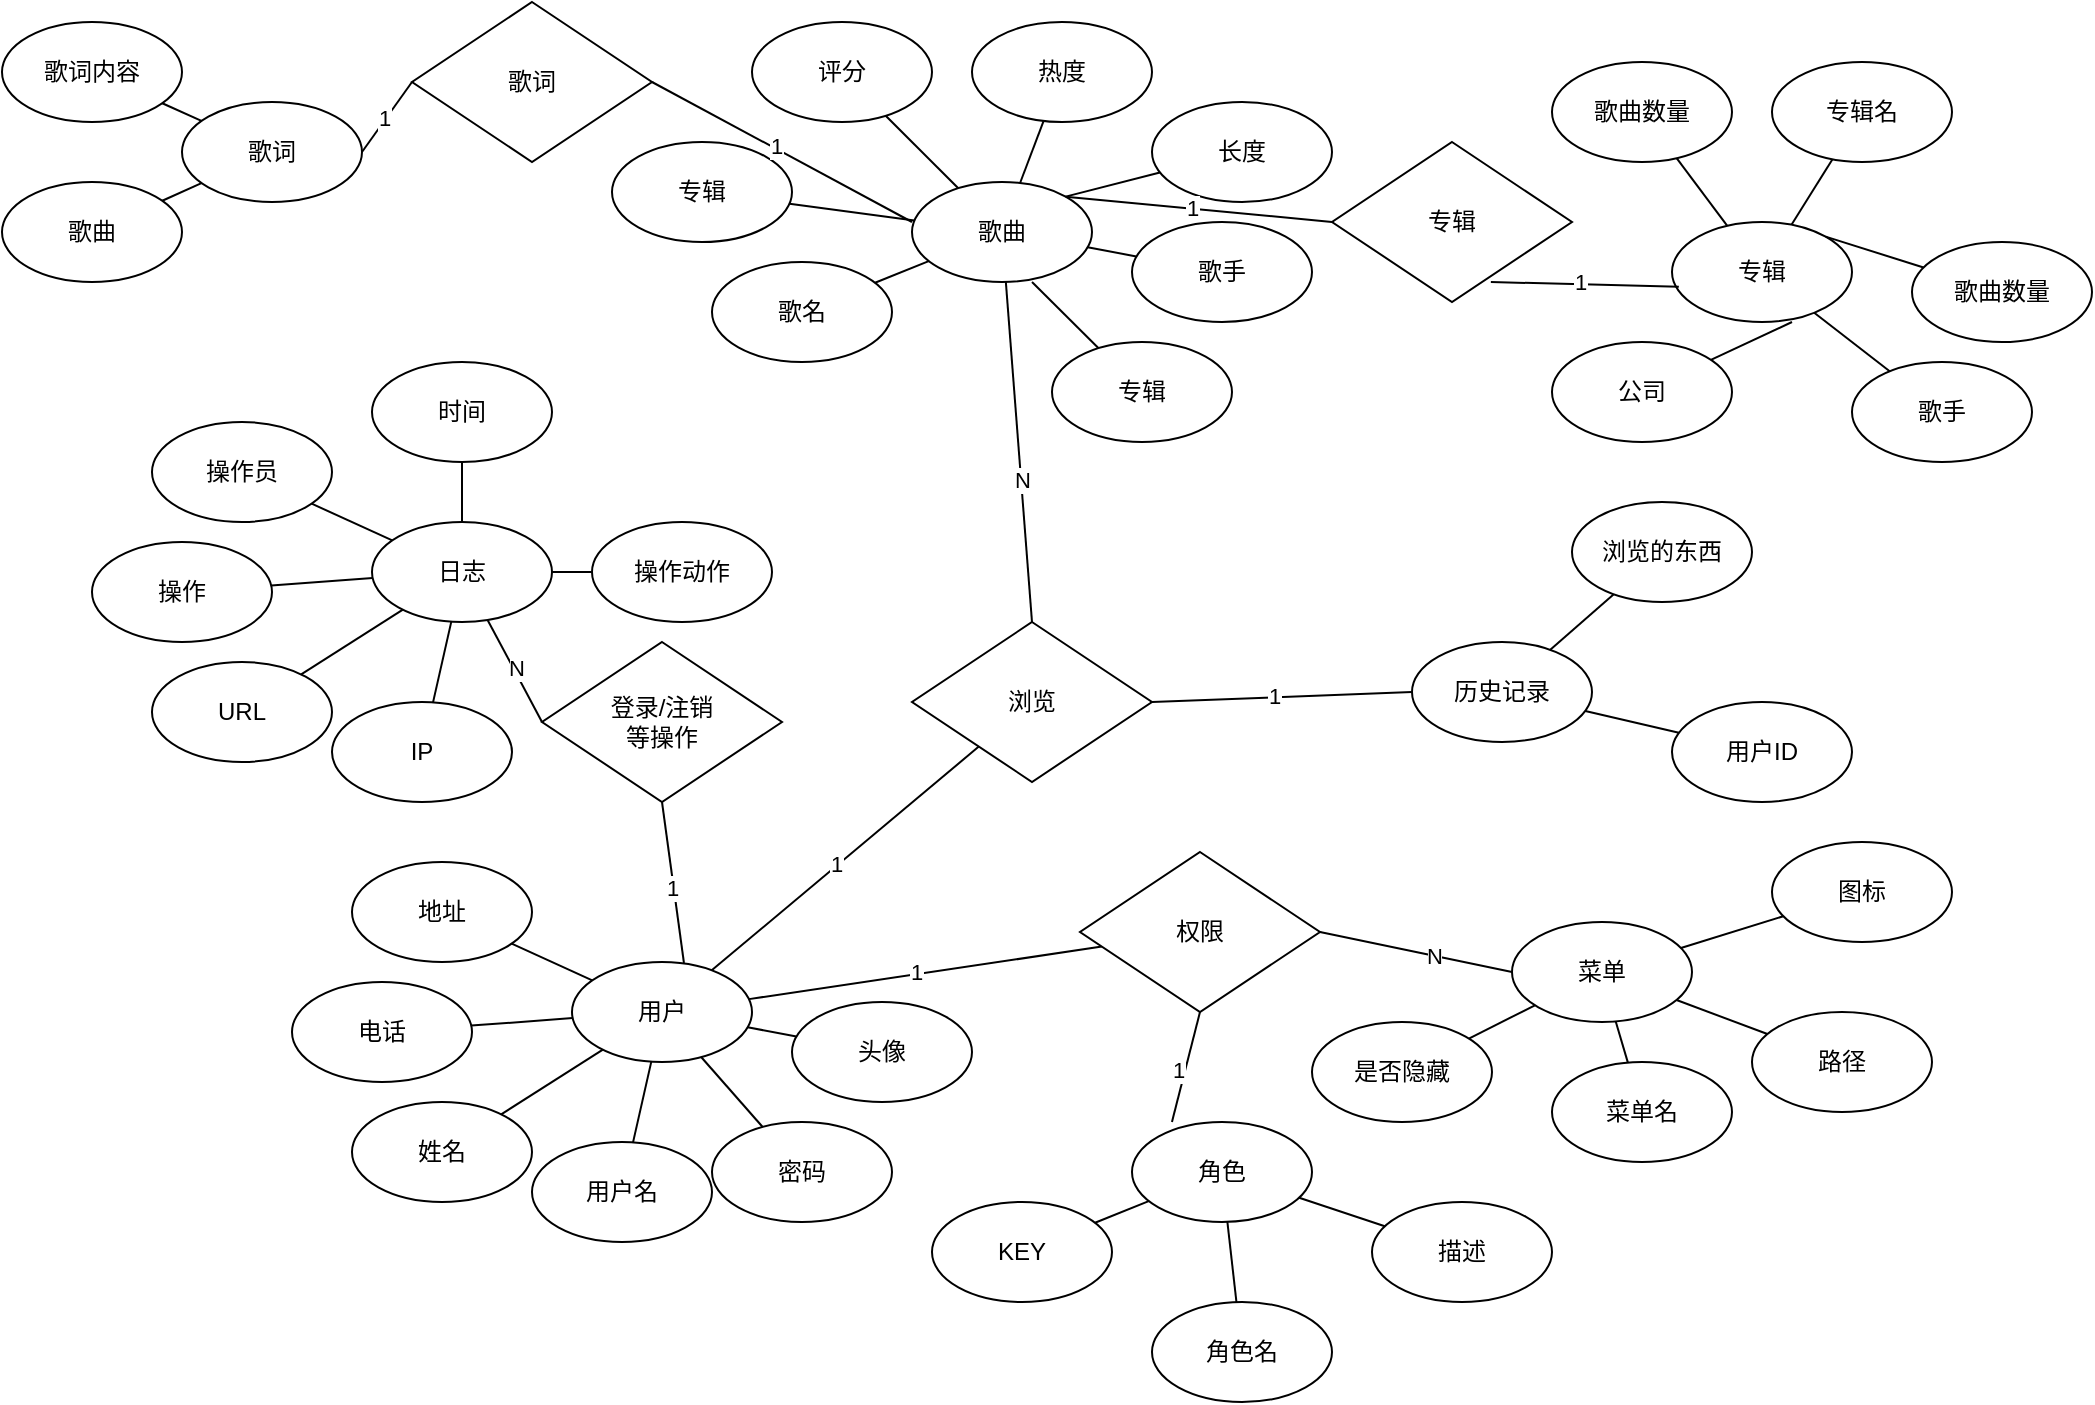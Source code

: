 <mxfile version="21.0.6" type="github">
  <diagram name="第 1 页" id="2mRQ52QLlzKnQliinkt1">
    <mxGraphModel dx="1900" dy="1150" grid="0" gridSize="10" guides="0" tooltips="1" connect="0" arrows="0" fold="1" page="0" pageScale="1" pageWidth="827" pageHeight="1169" math="0" shadow="0">
      <root>
        <mxCell id="0" />
        <mxCell id="1" parent="0" />
        <mxCell id="mOGSaVw1MvXez0ik0sxi-4" value="" style="rounded=0;orthogonalLoop=1;jettySize=auto;html=1;endArrow=none;endFill=0;" parent="1" source="mOGSaVw1MvXez0ik0sxi-1" target="mOGSaVw1MvXez0ik0sxi-3" edge="1">
          <mxGeometry relative="1" as="geometry" />
        </mxCell>
        <mxCell id="mOGSaVw1MvXez0ik0sxi-47" value="" style="rounded=0;orthogonalLoop=1;jettySize=auto;html=1;endArrow=none;endFill=0;" parent="1" source="mOGSaVw1MvXez0ik0sxi-1" target="mOGSaVw1MvXez0ik0sxi-46" edge="1">
          <mxGeometry relative="1" as="geometry" />
        </mxCell>
        <mxCell id="mOGSaVw1MvXez0ik0sxi-50" value="1" style="edgeLabel;html=1;align=center;verticalAlign=middle;resizable=0;points=[];" parent="mOGSaVw1MvXez0ik0sxi-47" vertex="1" connectable="0">
          <mxGeometry x="-0.059" y="1" relative="1" as="geometry">
            <mxPoint as="offset" />
          </mxGeometry>
        </mxCell>
        <mxCell id="mOGSaVw1MvXez0ik0sxi-1" value="用户" style="ellipse;whiteSpace=wrap;html=1;" parent="1" vertex="1">
          <mxGeometry x="160" y="360" width="90" height="50" as="geometry" />
        </mxCell>
        <mxCell id="mOGSaVw1MvXez0ik0sxi-3" value="姓名" style="ellipse;whiteSpace=wrap;html=1;" parent="1" vertex="1">
          <mxGeometry x="50" y="430" width="90" height="50" as="geometry" />
        </mxCell>
        <mxCell id="mOGSaVw1MvXez0ik0sxi-9" value="" style="rounded=0;orthogonalLoop=1;jettySize=auto;html=1;endArrow=none;endFill=0;" parent="1" source="mOGSaVw1MvXez0ik0sxi-1" target="mOGSaVw1MvXez0ik0sxi-10" edge="1">
          <mxGeometry relative="1" as="geometry">
            <mxPoint x="285" y="450" as="sourcePoint" />
          </mxGeometry>
        </mxCell>
        <mxCell id="mOGSaVw1MvXez0ik0sxi-10" value="用户名" style="ellipse;whiteSpace=wrap;html=1;" parent="1" vertex="1">
          <mxGeometry x="140" y="450" width="90" height="50" as="geometry" />
        </mxCell>
        <mxCell id="mOGSaVw1MvXez0ik0sxi-12" value="" style="rounded=0;orthogonalLoop=1;jettySize=auto;html=1;endArrow=none;endFill=0;" parent="1" source="mOGSaVw1MvXez0ik0sxi-1" target="mOGSaVw1MvXez0ik0sxi-13" edge="1">
          <mxGeometry relative="1" as="geometry">
            <mxPoint x="145" y="300" as="sourcePoint" />
          </mxGeometry>
        </mxCell>
        <mxCell id="mOGSaVw1MvXez0ik0sxi-13" value="电话" style="ellipse;whiteSpace=wrap;html=1;" parent="1" vertex="1">
          <mxGeometry x="20" y="370" width="90" height="50" as="geometry" />
        </mxCell>
        <mxCell id="mOGSaVw1MvXez0ik0sxi-14" value="" style="rounded=0;orthogonalLoop=1;jettySize=auto;html=1;endArrow=none;endFill=0;" parent="1" source="mOGSaVw1MvXez0ik0sxi-1" target="mOGSaVw1MvXez0ik0sxi-15" edge="1">
          <mxGeometry relative="1" as="geometry">
            <mxPoint x="365" y="417" as="sourcePoint" />
          </mxGeometry>
        </mxCell>
        <mxCell id="mOGSaVw1MvXez0ik0sxi-15" value="密码" style="ellipse;whiteSpace=wrap;html=1;" parent="1" vertex="1">
          <mxGeometry x="230" y="440" width="90" height="50" as="geometry" />
        </mxCell>
        <mxCell id="mOGSaVw1MvXez0ik0sxi-16" value="" style="rounded=0;orthogonalLoop=1;jettySize=auto;html=1;endArrow=none;endFill=0;" parent="1" source="mOGSaVw1MvXez0ik0sxi-1" target="mOGSaVw1MvXez0ik0sxi-17" edge="1">
          <mxGeometry relative="1" as="geometry">
            <mxPoint x="415" y="347" as="sourcePoint" />
          </mxGeometry>
        </mxCell>
        <mxCell id="mOGSaVw1MvXez0ik0sxi-17" value="头像" style="ellipse;whiteSpace=wrap;html=1;" parent="1" vertex="1">
          <mxGeometry x="270" y="380" width="90" height="50" as="geometry" />
        </mxCell>
        <mxCell id="mOGSaVw1MvXez0ik0sxi-18" value="" style="rounded=0;orthogonalLoop=1;jettySize=auto;html=1;endArrow=none;endFill=0;" parent="1" source="mOGSaVw1MvXez0ik0sxi-1" target="mOGSaVw1MvXez0ik0sxi-19" edge="1">
          <mxGeometry relative="1" as="geometry">
            <mxPoint x="125" y="230" as="sourcePoint" />
          </mxGeometry>
        </mxCell>
        <mxCell id="mOGSaVw1MvXez0ik0sxi-19" value="地址" style="ellipse;whiteSpace=wrap;html=1;" parent="1" vertex="1">
          <mxGeometry x="50" y="310" width="90" height="50" as="geometry" />
        </mxCell>
        <mxCell id="mOGSaVw1MvXez0ik0sxi-20" value="" style="rounded=0;orthogonalLoop=1;jettySize=auto;html=1;endArrow=none;endFill=0;" parent="1" source="mOGSaVw1MvXez0ik0sxi-21" target="mOGSaVw1MvXez0ik0sxi-22" edge="1">
          <mxGeometry relative="1" as="geometry" />
        </mxCell>
        <mxCell id="mOGSaVw1MvXez0ik0sxi-21" value="角色" style="ellipse;whiteSpace=wrap;html=1;" parent="1" vertex="1">
          <mxGeometry x="440" y="440" width="90" height="50" as="geometry" />
        </mxCell>
        <mxCell id="mOGSaVw1MvXez0ik0sxi-22" value="角色名" style="ellipse;whiteSpace=wrap;html=1;" parent="1" vertex="1">
          <mxGeometry x="450" y="530" width="90" height="50" as="geometry" />
        </mxCell>
        <mxCell id="mOGSaVw1MvXez0ik0sxi-23" value="" style="rounded=0;orthogonalLoop=1;jettySize=auto;html=1;endArrow=none;endFill=0;" parent="1" source="mOGSaVw1MvXez0ik0sxi-21" target="mOGSaVw1MvXez0ik0sxi-24" edge="1">
          <mxGeometry relative="1" as="geometry">
            <mxPoint x="505" y="460" as="sourcePoint" />
          </mxGeometry>
        </mxCell>
        <mxCell id="mOGSaVw1MvXez0ik0sxi-24" value="描述" style="ellipse;whiteSpace=wrap;html=1;" parent="1" vertex="1">
          <mxGeometry x="560" y="480" width="90" height="50" as="geometry" />
        </mxCell>
        <mxCell id="mOGSaVw1MvXez0ik0sxi-25" value="" style="rounded=0;orthogonalLoop=1;jettySize=auto;html=1;endArrow=none;endFill=0;" parent="1" source="mOGSaVw1MvXez0ik0sxi-21" target="mOGSaVw1MvXez0ik0sxi-26" edge="1">
          <mxGeometry relative="1" as="geometry">
            <mxPoint x="365" y="310" as="sourcePoint" />
          </mxGeometry>
        </mxCell>
        <mxCell id="mOGSaVw1MvXez0ik0sxi-26" value="KEY" style="ellipse;whiteSpace=wrap;html=1;" parent="1" vertex="1">
          <mxGeometry x="340" y="480" width="90" height="50" as="geometry" />
        </mxCell>
        <mxCell id="mOGSaVw1MvXez0ik0sxi-33" value="" style="rounded=0;orthogonalLoop=1;jettySize=auto;html=1;endArrow=none;endFill=0;" parent="1" source="mOGSaVw1MvXez0ik0sxi-34" target="mOGSaVw1MvXez0ik0sxi-35" edge="1">
          <mxGeometry relative="1" as="geometry" />
        </mxCell>
        <mxCell id="mOGSaVw1MvXez0ik0sxi-34" value="菜单" style="ellipse;whiteSpace=wrap;html=1;" parent="1" vertex="1">
          <mxGeometry x="630" y="340" width="90" height="50" as="geometry" />
        </mxCell>
        <mxCell id="mOGSaVw1MvXez0ik0sxi-35" value="是否隐藏" style="ellipse;whiteSpace=wrap;html=1;" parent="1" vertex="1">
          <mxGeometry x="530" y="390" width="90" height="50" as="geometry" />
        </mxCell>
        <mxCell id="mOGSaVw1MvXez0ik0sxi-36" value="" style="rounded=0;orthogonalLoop=1;jettySize=auto;html=1;endArrow=none;endFill=0;" parent="1" source="mOGSaVw1MvXez0ik0sxi-34" target="mOGSaVw1MvXez0ik0sxi-37" edge="1">
          <mxGeometry relative="1" as="geometry">
            <mxPoint x="725" y="330" as="sourcePoint" />
          </mxGeometry>
        </mxCell>
        <mxCell id="mOGSaVw1MvXez0ik0sxi-37" value="菜单名" style="ellipse;whiteSpace=wrap;html=1;" parent="1" vertex="1">
          <mxGeometry x="650" y="410" width="90" height="50" as="geometry" />
        </mxCell>
        <mxCell id="mOGSaVw1MvXez0ik0sxi-40" value="" style="rounded=0;orthogonalLoop=1;jettySize=auto;html=1;endArrow=none;endFill=0;" parent="1" source="mOGSaVw1MvXez0ik0sxi-34" target="mOGSaVw1MvXez0ik0sxi-41" edge="1">
          <mxGeometry relative="1" as="geometry">
            <mxPoint x="805" y="297" as="sourcePoint" />
          </mxGeometry>
        </mxCell>
        <mxCell id="mOGSaVw1MvXez0ik0sxi-41" value="路径" style="ellipse;whiteSpace=wrap;html=1;" parent="1" vertex="1">
          <mxGeometry x="750" y="385" width="90" height="50" as="geometry" />
        </mxCell>
        <mxCell id="mOGSaVw1MvXez0ik0sxi-42" value="" style="rounded=0;orthogonalLoop=1;jettySize=auto;html=1;endArrow=none;endFill=0;" parent="1" source="mOGSaVw1MvXez0ik0sxi-34" target="mOGSaVw1MvXez0ik0sxi-43" edge="1">
          <mxGeometry relative="1" as="geometry">
            <mxPoint x="855" y="227" as="sourcePoint" />
          </mxGeometry>
        </mxCell>
        <mxCell id="mOGSaVw1MvXez0ik0sxi-43" value="图标" style="ellipse;whiteSpace=wrap;html=1;" parent="1" vertex="1">
          <mxGeometry x="760" y="300" width="90" height="50" as="geometry" />
        </mxCell>
        <mxCell id="mOGSaVw1MvXez0ik0sxi-46" value="权限" style="rhombus;whiteSpace=wrap;html=1;" parent="1" vertex="1">
          <mxGeometry x="414" y="305" width="120" height="80" as="geometry" />
        </mxCell>
        <mxCell id="mOGSaVw1MvXez0ik0sxi-48" value="" style="rounded=0;orthogonalLoop=1;jettySize=auto;html=1;endArrow=none;endFill=0;entryX=1;entryY=0.5;entryDx=0;entryDy=0;exitX=0;exitY=0.5;exitDx=0;exitDy=0;" parent="1" source="mOGSaVw1MvXez0ik0sxi-34" target="mOGSaVw1MvXez0ik0sxi-46" edge="1">
          <mxGeometry relative="1" as="geometry">
            <mxPoint x="246" y="377" as="sourcePoint" />
            <mxPoint x="378" y="299" as="targetPoint" />
          </mxGeometry>
        </mxCell>
        <mxCell id="mOGSaVw1MvXez0ik0sxi-53" value="N" style="edgeLabel;html=1;align=center;verticalAlign=middle;resizable=0;points=[];" parent="mOGSaVw1MvXez0ik0sxi-48" vertex="1" connectable="0">
          <mxGeometry x="-0.17" relative="1" as="geometry">
            <mxPoint as="offset" />
          </mxGeometry>
        </mxCell>
        <mxCell id="mOGSaVw1MvXez0ik0sxi-49" value="" style="rounded=0;orthogonalLoop=1;jettySize=auto;html=1;endArrow=none;endFill=0;entryX=0.5;entryY=1;entryDx=0;entryDy=0;exitX=0.222;exitY=0;exitDx=0;exitDy=0;exitPerimeter=0;" parent="1" source="mOGSaVw1MvXez0ik0sxi-21" target="mOGSaVw1MvXez0ik0sxi-46" edge="1">
          <mxGeometry relative="1" as="geometry">
            <mxPoint x="590" y="295" as="sourcePoint" />
            <mxPoint x="470" y="280" as="targetPoint" />
          </mxGeometry>
        </mxCell>
        <mxCell id="mOGSaVw1MvXez0ik0sxi-51" value="1" style="edgeLabel;html=1;align=center;verticalAlign=middle;resizable=0;points=[];" parent="mOGSaVw1MvXez0ik0sxi-49" vertex="1" connectable="0">
          <mxGeometry x="-0.087" y="4" relative="1" as="geometry">
            <mxPoint as="offset" />
          </mxGeometry>
        </mxCell>
        <mxCell id="mOGSaVw1MvXez0ik0sxi-54" value="" style="rounded=0;orthogonalLoop=1;jettySize=auto;html=1;endArrow=none;endFill=0;" parent="1" source="mOGSaVw1MvXez0ik0sxi-57" target="mOGSaVw1MvXez0ik0sxi-58" edge="1">
          <mxGeometry relative="1" as="geometry" />
        </mxCell>
        <mxCell id="mOGSaVw1MvXez0ik0sxi-55" value="" style="rounded=0;orthogonalLoop=1;jettySize=auto;html=1;endArrow=none;endFill=0;entryX=0;entryY=0.5;entryDx=0;entryDy=0;" parent="1" source="mOGSaVw1MvXez0ik0sxi-57" target="mOGSaVw1MvXez0ik0sxi-69" edge="1">
          <mxGeometry relative="1" as="geometry">
            <mxPoint x="250" y="97" as="targetPoint" />
          </mxGeometry>
        </mxCell>
        <mxCell id="mOGSaVw1MvXez0ik0sxi-56" value="N" style="edgeLabel;html=1;align=center;verticalAlign=middle;resizable=0;points=[];" parent="mOGSaVw1MvXez0ik0sxi-55" vertex="1" connectable="0">
          <mxGeometry x="-0.059" y="1" relative="1" as="geometry">
            <mxPoint as="offset" />
          </mxGeometry>
        </mxCell>
        <mxCell id="mOGSaVw1MvXez0ik0sxi-57" value="日志" style="ellipse;whiteSpace=wrap;html=1;" parent="1" vertex="1">
          <mxGeometry x="60" y="140" width="90" height="50" as="geometry" />
        </mxCell>
        <mxCell id="mOGSaVw1MvXez0ik0sxi-58" value="URL" style="ellipse;whiteSpace=wrap;html=1;" parent="1" vertex="1">
          <mxGeometry x="-50" y="210" width="90" height="50" as="geometry" />
        </mxCell>
        <mxCell id="mOGSaVw1MvXez0ik0sxi-59" value="" style="rounded=0;orthogonalLoop=1;jettySize=auto;html=1;endArrow=none;endFill=0;" parent="1" source="mOGSaVw1MvXez0ik0sxi-57" target="mOGSaVw1MvXez0ik0sxi-60" edge="1">
          <mxGeometry relative="1" as="geometry">
            <mxPoint x="185" y="230" as="sourcePoint" />
          </mxGeometry>
        </mxCell>
        <mxCell id="mOGSaVw1MvXez0ik0sxi-60" value="IP" style="ellipse;whiteSpace=wrap;html=1;" parent="1" vertex="1">
          <mxGeometry x="40" y="230" width="90" height="50" as="geometry" />
        </mxCell>
        <mxCell id="mOGSaVw1MvXez0ik0sxi-61" value="" style="rounded=0;orthogonalLoop=1;jettySize=auto;html=1;endArrow=none;endFill=0;" parent="1" source="mOGSaVw1MvXez0ik0sxi-57" target="mOGSaVw1MvXez0ik0sxi-62" edge="1">
          <mxGeometry relative="1" as="geometry">
            <mxPoint x="45" y="80" as="sourcePoint" />
          </mxGeometry>
        </mxCell>
        <mxCell id="mOGSaVw1MvXez0ik0sxi-62" value="操作" style="ellipse;whiteSpace=wrap;html=1;" parent="1" vertex="1">
          <mxGeometry x="-80" y="150" width="90" height="50" as="geometry" />
        </mxCell>
        <mxCell id="mOGSaVw1MvXez0ik0sxi-63" value="" style="rounded=0;orthogonalLoop=1;jettySize=auto;html=1;endArrow=none;endFill=0;" parent="1" source="mOGSaVw1MvXez0ik0sxi-57" target="mOGSaVw1MvXez0ik0sxi-64" edge="1">
          <mxGeometry relative="1" as="geometry">
            <mxPoint x="265" y="197" as="sourcePoint" />
          </mxGeometry>
        </mxCell>
        <mxCell id="mOGSaVw1MvXez0ik0sxi-64" value="操作动作" style="ellipse;whiteSpace=wrap;html=1;" parent="1" vertex="1">
          <mxGeometry x="170" y="140" width="90" height="50" as="geometry" />
        </mxCell>
        <mxCell id="mOGSaVw1MvXez0ik0sxi-65" value="" style="rounded=0;orthogonalLoop=1;jettySize=auto;html=1;endArrow=none;endFill=0;" parent="1" source="mOGSaVw1MvXez0ik0sxi-57" target="mOGSaVw1MvXez0ik0sxi-66" edge="1">
          <mxGeometry relative="1" as="geometry">
            <mxPoint x="315" y="127" as="sourcePoint" />
          </mxGeometry>
        </mxCell>
        <mxCell id="mOGSaVw1MvXez0ik0sxi-66" value="时间" style="ellipse;whiteSpace=wrap;html=1;" parent="1" vertex="1">
          <mxGeometry x="60" y="60" width="90" height="50" as="geometry" />
        </mxCell>
        <mxCell id="mOGSaVw1MvXez0ik0sxi-67" value="" style="rounded=0;orthogonalLoop=1;jettySize=auto;html=1;endArrow=none;endFill=0;" parent="1" source="mOGSaVw1MvXez0ik0sxi-57" target="mOGSaVw1MvXez0ik0sxi-68" edge="1">
          <mxGeometry relative="1" as="geometry">
            <mxPoint x="25" y="10" as="sourcePoint" />
          </mxGeometry>
        </mxCell>
        <mxCell id="mOGSaVw1MvXez0ik0sxi-68" value="操作员" style="ellipse;whiteSpace=wrap;html=1;" parent="1" vertex="1">
          <mxGeometry x="-50" y="90" width="90" height="50" as="geometry" />
        </mxCell>
        <mxCell id="mOGSaVw1MvXez0ik0sxi-69" value="登录/注销&lt;br&gt;等操作" style="rhombus;whiteSpace=wrap;html=1;" parent="1" vertex="1">
          <mxGeometry x="145" y="200" width="120" height="80" as="geometry" />
        </mxCell>
        <mxCell id="mOGSaVw1MvXez0ik0sxi-70" value="" style="rounded=0;orthogonalLoop=1;jettySize=auto;html=1;endArrow=none;endFill=0;entryX=0.5;entryY=1;entryDx=0;entryDy=0;exitX=0.622;exitY=0.01;exitDx=0;exitDy=0;exitPerimeter=0;" parent="1" source="mOGSaVw1MvXez0ik0sxi-1" target="mOGSaVw1MvXez0ik0sxi-69" edge="1">
          <mxGeometry relative="1" as="geometry">
            <mxPoint x="210" y="295" as="targetPoint" />
            <mxPoint x="133" y="198" as="sourcePoint" />
          </mxGeometry>
        </mxCell>
        <mxCell id="mOGSaVw1MvXez0ik0sxi-71" value="1" style="edgeLabel;html=1;align=center;verticalAlign=middle;resizable=0;points=[];" parent="mOGSaVw1MvXez0ik0sxi-70" vertex="1" connectable="0">
          <mxGeometry x="-0.059" y="1" relative="1" as="geometry">
            <mxPoint as="offset" />
          </mxGeometry>
        </mxCell>
        <mxCell id="mOGSaVw1MvXez0ik0sxi-73" value="浏览" style="rhombus;whiteSpace=wrap;html=1;" parent="1" vertex="1">
          <mxGeometry x="330" y="190" width="120" height="80" as="geometry" />
        </mxCell>
        <mxCell id="mOGSaVw1MvXez0ik0sxi-74" value="" style="rounded=0;orthogonalLoop=1;jettySize=auto;html=1;endArrow=none;endFill=0;" parent="1" source="mOGSaVw1MvXez0ik0sxi-76" target="mOGSaVw1MvXez0ik0sxi-77" edge="1">
          <mxGeometry relative="1" as="geometry" />
        </mxCell>
        <mxCell id="mOGSaVw1MvXez0ik0sxi-76" value="歌曲" style="ellipse;whiteSpace=wrap;html=1;" parent="1" vertex="1">
          <mxGeometry x="330" y="-30" width="90" height="50" as="geometry" />
        </mxCell>
        <mxCell id="mOGSaVw1MvXez0ik0sxi-77" value="歌名" style="ellipse;whiteSpace=wrap;html=1;" parent="1" vertex="1">
          <mxGeometry x="230" y="10" width="90" height="50" as="geometry" />
        </mxCell>
        <mxCell id="mOGSaVw1MvXez0ik0sxi-79" value="" style="rounded=0;orthogonalLoop=1;jettySize=auto;html=1;endArrow=none;endFill=0;" parent="1" source="mOGSaVw1MvXez0ik0sxi-76" target="mOGSaVw1MvXez0ik0sxi-80" edge="1">
          <mxGeometry relative="1" as="geometry">
            <mxPoint x="315" y="-90" as="sourcePoint" />
          </mxGeometry>
        </mxCell>
        <mxCell id="mOGSaVw1MvXez0ik0sxi-80" value="专辑" style="ellipse;whiteSpace=wrap;html=1;" parent="1" vertex="1">
          <mxGeometry x="180" y="-50" width="90" height="50" as="geometry" />
        </mxCell>
        <mxCell id="mOGSaVw1MvXez0ik0sxi-81" value="" style="rounded=0;orthogonalLoop=1;jettySize=auto;html=1;endArrow=none;endFill=0;" parent="1" source="mOGSaVw1MvXez0ik0sxi-76" target="mOGSaVw1MvXez0ik0sxi-82" edge="1">
          <mxGeometry relative="1" as="geometry">
            <mxPoint x="535" y="27" as="sourcePoint" />
          </mxGeometry>
        </mxCell>
        <mxCell id="mOGSaVw1MvXez0ik0sxi-82" value="歌手" style="ellipse;whiteSpace=wrap;html=1;" parent="1" vertex="1">
          <mxGeometry x="440" y="-10" width="90" height="50" as="geometry" />
        </mxCell>
        <mxCell id="mOGSaVw1MvXez0ik0sxi-83" value="" style="rounded=0;orthogonalLoop=1;jettySize=auto;html=1;endArrow=none;endFill=0;" parent="1" source="mOGSaVw1MvXez0ik0sxi-76" target="mOGSaVw1MvXez0ik0sxi-84" edge="1">
          <mxGeometry relative="1" as="geometry">
            <mxPoint x="585" y="-43" as="sourcePoint" />
          </mxGeometry>
        </mxCell>
        <mxCell id="mOGSaVw1MvXez0ik0sxi-84" value="热度" style="ellipse;whiteSpace=wrap;html=1;" parent="1" vertex="1">
          <mxGeometry x="360" y="-110" width="90" height="50" as="geometry" />
        </mxCell>
        <mxCell id="mOGSaVw1MvXez0ik0sxi-85" value="" style="rounded=0;orthogonalLoop=1;jettySize=auto;html=1;endArrow=none;endFill=0;" parent="1" source="mOGSaVw1MvXez0ik0sxi-76" target="mOGSaVw1MvXez0ik0sxi-86" edge="1">
          <mxGeometry relative="1" as="geometry">
            <mxPoint x="295" y="-160" as="sourcePoint" />
          </mxGeometry>
        </mxCell>
        <mxCell id="mOGSaVw1MvXez0ik0sxi-86" value="评分" style="ellipse;whiteSpace=wrap;html=1;" parent="1" vertex="1">
          <mxGeometry x="250" y="-110" width="90" height="50" as="geometry" />
        </mxCell>
        <mxCell id="mOGSaVw1MvXez0ik0sxi-89" value="" style="rounded=0;orthogonalLoop=1;jettySize=auto;html=1;endArrow=none;endFill=0;exitX=1;exitY=0;exitDx=0;exitDy=0;" parent="1" source="mOGSaVw1MvXez0ik0sxi-76" target="mOGSaVw1MvXez0ik0sxi-90" edge="1">
          <mxGeometry relative="1" as="geometry">
            <mxPoint x="439" y="-37" as="sourcePoint" />
          </mxGeometry>
        </mxCell>
        <mxCell id="mOGSaVw1MvXez0ik0sxi-90" value="长度" style="ellipse;whiteSpace=wrap;html=1;" parent="1" vertex="1">
          <mxGeometry x="450" y="-70" width="90" height="50" as="geometry" />
        </mxCell>
        <mxCell id="mOGSaVw1MvXez0ik0sxi-92" value="历史记录" style="ellipse;whiteSpace=wrap;html=1;" parent="1" vertex="1">
          <mxGeometry x="580" y="200" width="90" height="50" as="geometry" />
        </mxCell>
        <mxCell id="mOGSaVw1MvXez0ik0sxi-98" value="" style="rounded=0;orthogonalLoop=1;jettySize=auto;html=1;endArrow=none;endFill=0;" parent="1" source="mOGSaVw1MvXez0ik0sxi-92" target="mOGSaVw1MvXez0ik0sxi-99" edge="1">
          <mxGeometry relative="1" as="geometry">
            <mxPoint x="900" y="167" as="sourcePoint" />
          </mxGeometry>
        </mxCell>
        <mxCell id="mOGSaVw1MvXez0ik0sxi-99" value="用户ID" style="ellipse;whiteSpace=wrap;html=1;" parent="1" vertex="1">
          <mxGeometry x="710" y="230" width="90" height="50" as="geometry" />
        </mxCell>
        <mxCell id="mOGSaVw1MvXez0ik0sxi-100" value="" style="rounded=0;orthogonalLoop=1;jettySize=auto;html=1;endArrow=none;endFill=0;" parent="1" source="mOGSaVw1MvXez0ik0sxi-92" target="mOGSaVw1MvXez0ik0sxi-101" edge="1">
          <mxGeometry relative="1" as="geometry">
            <mxPoint x="610" y="50" as="sourcePoint" />
          </mxGeometry>
        </mxCell>
        <mxCell id="mOGSaVw1MvXez0ik0sxi-101" value="浏览的东西" style="ellipse;whiteSpace=wrap;html=1;" parent="1" vertex="1">
          <mxGeometry x="660" y="130" width="90" height="50" as="geometry" />
        </mxCell>
        <mxCell id="mOGSaVw1MvXez0ik0sxi-104" value="" style="rounded=0;orthogonalLoop=1;jettySize=auto;html=1;endArrow=none;endFill=0;" parent="1" source="mOGSaVw1MvXez0ik0sxi-1" target="mOGSaVw1MvXez0ik0sxi-73" edge="1">
          <mxGeometry relative="1" as="geometry">
            <mxPoint x="259" y="389" as="sourcePoint" />
            <mxPoint x="435" y="362" as="targetPoint" />
          </mxGeometry>
        </mxCell>
        <mxCell id="mOGSaVw1MvXez0ik0sxi-105" value="1" style="edgeLabel;html=1;align=center;verticalAlign=middle;resizable=0;points=[];" parent="mOGSaVw1MvXez0ik0sxi-104" vertex="1" connectable="0">
          <mxGeometry x="-0.059" y="1" relative="1" as="geometry">
            <mxPoint as="offset" />
          </mxGeometry>
        </mxCell>
        <mxCell id="mOGSaVw1MvXez0ik0sxi-106" value="" style="rounded=0;orthogonalLoop=1;jettySize=auto;html=1;endArrow=none;endFill=0;exitX=0.5;exitY=0;exitDx=0;exitDy=0;" parent="1" source="mOGSaVw1MvXez0ik0sxi-73" target="mOGSaVw1MvXez0ik0sxi-76" edge="1">
          <mxGeometry relative="1" as="geometry">
            <mxPoint x="466" y="110" as="sourcePoint" />
            <mxPoint x="370" y="90" as="targetPoint" />
          </mxGeometry>
        </mxCell>
        <mxCell id="mOGSaVw1MvXez0ik0sxi-107" value="N" style="edgeLabel;html=1;align=center;verticalAlign=middle;resizable=0;points=[];" parent="mOGSaVw1MvXez0ik0sxi-106" vertex="1" connectable="0">
          <mxGeometry x="-0.17" relative="1" as="geometry">
            <mxPoint as="offset" />
          </mxGeometry>
        </mxCell>
        <mxCell id="mOGSaVw1MvXez0ik0sxi-108" value="" style="rounded=0;orthogonalLoop=1;jettySize=auto;html=1;endArrow=none;endFill=0;exitX=1;exitY=0.5;exitDx=0;exitDy=0;entryX=0;entryY=0.5;entryDx=0;entryDy=0;" parent="1" source="mOGSaVw1MvXez0ik0sxi-73" target="mOGSaVw1MvXez0ik0sxi-92" edge="1">
          <mxGeometry relative="1" as="geometry">
            <mxPoint x="470" y="231" as="sourcePoint" />
            <mxPoint x="603" y="119" as="targetPoint" />
          </mxGeometry>
        </mxCell>
        <mxCell id="mOGSaVw1MvXez0ik0sxi-109" value="1" style="edgeLabel;html=1;align=center;verticalAlign=middle;resizable=0;points=[];" parent="mOGSaVw1MvXez0ik0sxi-108" vertex="1" connectable="0">
          <mxGeometry x="-0.059" y="1" relative="1" as="geometry">
            <mxPoint as="offset" />
          </mxGeometry>
        </mxCell>
        <mxCell id="mOGSaVw1MvXez0ik0sxi-110" value="" style="rounded=0;orthogonalLoop=1;jettySize=auto;html=1;endArrow=none;endFill=0;" parent="1" target="mOGSaVw1MvXez0ik0sxi-111" edge="1">
          <mxGeometry relative="1" as="geometry">
            <mxPoint x="390.005" y="20.0" as="sourcePoint" />
          </mxGeometry>
        </mxCell>
        <mxCell id="mOGSaVw1MvXez0ik0sxi-111" value="专辑" style="ellipse;whiteSpace=wrap;html=1;" parent="1" vertex="1">
          <mxGeometry x="400" y="50" width="90" height="50" as="geometry" />
        </mxCell>
        <mxCell id="QIwVA4_K6HvB8jFtawUs-2" value="专辑" style="ellipse;whiteSpace=wrap;html=1;" vertex="1" parent="1">
          <mxGeometry x="710" y="-10" width="90" height="50" as="geometry" />
        </mxCell>
        <mxCell id="QIwVA4_K6HvB8jFtawUs-6" value="" style="rounded=0;orthogonalLoop=1;jettySize=auto;html=1;endArrow=none;endFill=0;" edge="1" parent="1" source="QIwVA4_K6HvB8jFtawUs-2" target="QIwVA4_K6HvB8jFtawUs-7">
          <mxGeometry relative="1" as="geometry">
            <mxPoint x="915" y="47" as="sourcePoint" />
          </mxGeometry>
        </mxCell>
        <mxCell id="QIwVA4_K6HvB8jFtawUs-7" value="歌手" style="ellipse;whiteSpace=wrap;html=1;" vertex="1" parent="1">
          <mxGeometry x="800" y="60" width="90" height="50" as="geometry" />
        </mxCell>
        <mxCell id="QIwVA4_K6HvB8jFtawUs-8" value="" style="rounded=0;orthogonalLoop=1;jettySize=auto;html=1;endArrow=none;endFill=0;" edge="1" parent="1" source="QIwVA4_K6HvB8jFtawUs-2" target="QIwVA4_K6HvB8jFtawUs-9">
          <mxGeometry relative="1" as="geometry">
            <mxPoint x="965" y="-23" as="sourcePoint" />
          </mxGeometry>
        </mxCell>
        <mxCell id="QIwVA4_K6HvB8jFtawUs-9" value="专辑名" style="ellipse;whiteSpace=wrap;html=1;" vertex="1" parent="1">
          <mxGeometry x="760" y="-90" width="90" height="50" as="geometry" />
        </mxCell>
        <mxCell id="QIwVA4_K6HvB8jFtawUs-10" value="" style="rounded=0;orthogonalLoop=1;jettySize=auto;html=1;endArrow=none;endFill=0;" edge="1" parent="1" source="QIwVA4_K6HvB8jFtawUs-2" target="QIwVA4_K6HvB8jFtawUs-11">
          <mxGeometry relative="1" as="geometry">
            <mxPoint x="675" y="-140" as="sourcePoint" />
          </mxGeometry>
        </mxCell>
        <mxCell id="QIwVA4_K6HvB8jFtawUs-11" value="歌曲数量" style="ellipse;whiteSpace=wrap;html=1;" vertex="1" parent="1">
          <mxGeometry x="650" y="-90" width="90" height="50" as="geometry" />
        </mxCell>
        <mxCell id="QIwVA4_K6HvB8jFtawUs-12" value="" style="rounded=0;orthogonalLoop=1;jettySize=auto;html=1;endArrow=none;endFill=0;exitX=1;exitY=0;exitDx=0;exitDy=0;" edge="1" parent="1" source="QIwVA4_K6HvB8jFtawUs-2" target="QIwVA4_K6HvB8jFtawUs-13">
          <mxGeometry relative="1" as="geometry">
            <mxPoint x="819" y="-17" as="sourcePoint" />
          </mxGeometry>
        </mxCell>
        <mxCell id="QIwVA4_K6HvB8jFtawUs-13" value="歌曲数量" style="ellipse;whiteSpace=wrap;html=1;" vertex="1" parent="1">
          <mxGeometry x="830" width="90" height="50" as="geometry" />
        </mxCell>
        <mxCell id="QIwVA4_K6HvB8jFtawUs-14" value="" style="rounded=0;orthogonalLoop=1;jettySize=auto;html=1;endArrow=none;endFill=0;" edge="1" parent="1" target="QIwVA4_K6HvB8jFtawUs-15">
          <mxGeometry relative="1" as="geometry">
            <mxPoint x="770.005" y="40.0" as="sourcePoint" />
          </mxGeometry>
        </mxCell>
        <mxCell id="QIwVA4_K6HvB8jFtawUs-15" value="公司" style="ellipse;whiteSpace=wrap;html=1;" vertex="1" parent="1">
          <mxGeometry x="650" y="50" width="90" height="50" as="geometry" />
        </mxCell>
        <mxCell id="QIwVA4_K6HvB8jFtawUs-16" value="歌词" style="ellipse;whiteSpace=wrap;html=1;" vertex="1" parent="1">
          <mxGeometry x="-35" y="-70" width="90" height="50" as="geometry" />
        </mxCell>
        <mxCell id="QIwVA4_K6HvB8jFtawUs-17" value="" style="rounded=0;orthogonalLoop=1;jettySize=auto;html=1;endArrow=none;endFill=0;" edge="1" parent="1" source="QIwVA4_K6HvB8jFtawUs-16" target="QIwVA4_K6HvB8jFtawUs-18">
          <mxGeometry relative="1" as="geometry">
            <mxPoint x="170" y="-13" as="sourcePoint" />
          </mxGeometry>
        </mxCell>
        <mxCell id="QIwVA4_K6HvB8jFtawUs-18" value="歌曲" style="ellipse;whiteSpace=wrap;html=1;" vertex="1" parent="1">
          <mxGeometry x="-125" y="-30" width="90" height="50" as="geometry" />
        </mxCell>
        <mxCell id="QIwVA4_K6HvB8jFtawUs-25" value="" style="rounded=0;orthogonalLoop=1;jettySize=auto;html=1;endArrow=none;endFill=0;" edge="1" parent="1" target="QIwVA4_K6HvB8jFtawUs-26" source="QIwVA4_K6HvB8jFtawUs-16">
          <mxGeometry relative="1" as="geometry">
            <mxPoint x="25.005" y="-20.0" as="sourcePoint" />
          </mxGeometry>
        </mxCell>
        <mxCell id="QIwVA4_K6HvB8jFtawUs-26" value="歌词内容" style="ellipse;whiteSpace=wrap;html=1;" vertex="1" parent="1">
          <mxGeometry x="-125" y="-110" width="90" height="50" as="geometry" />
        </mxCell>
        <mxCell id="QIwVA4_K6HvB8jFtawUs-27" value="歌词" style="rhombus;whiteSpace=wrap;html=1;" vertex="1" parent="1">
          <mxGeometry x="80" y="-120" width="120" height="80" as="geometry" />
        </mxCell>
        <mxCell id="QIwVA4_K6HvB8jFtawUs-28" value="专辑" style="rhombus;whiteSpace=wrap;html=1;" vertex="1" parent="1">
          <mxGeometry x="540" y="-50" width="120" height="80" as="geometry" />
        </mxCell>
        <mxCell id="QIwVA4_K6HvB8jFtawUs-29" value="" style="rounded=0;orthogonalLoop=1;jettySize=auto;html=1;endArrow=none;endFill=0;exitX=1;exitY=0;exitDx=0;exitDy=0;entryX=0;entryY=0.5;entryDx=0;entryDy=0;" edge="1" parent="1" source="mOGSaVw1MvXez0ik0sxi-76" target="QIwVA4_K6HvB8jFtawUs-28">
          <mxGeometry relative="1" as="geometry">
            <mxPoint x="540" y="25" as="sourcePoint" />
            <mxPoint x="670" y="20" as="targetPoint" />
          </mxGeometry>
        </mxCell>
        <mxCell id="QIwVA4_K6HvB8jFtawUs-30" value="1" style="edgeLabel;html=1;align=center;verticalAlign=middle;resizable=0;points=[];" vertex="1" connectable="0" parent="QIwVA4_K6HvB8jFtawUs-29">
          <mxGeometry x="-0.059" y="1" relative="1" as="geometry">
            <mxPoint as="offset" />
          </mxGeometry>
        </mxCell>
        <mxCell id="QIwVA4_K6HvB8jFtawUs-31" value="" style="rounded=0;orthogonalLoop=1;jettySize=auto;html=1;endArrow=none;endFill=0;exitX=0.662;exitY=0.875;exitDx=0;exitDy=0;entryX=0.038;entryY=0.648;entryDx=0;entryDy=0;entryPerimeter=0;exitPerimeter=0;" edge="1" parent="1" source="QIwVA4_K6HvB8jFtawUs-28" target="QIwVA4_K6HvB8jFtawUs-2">
          <mxGeometry relative="1" as="geometry">
            <mxPoint x="550" y="35" as="sourcePoint" />
            <mxPoint x="680" y="30" as="targetPoint" />
          </mxGeometry>
        </mxCell>
        <mxCell id="QIwVA4_K6HvB8jFtawUs-32" value="1" style="edgeLabel;html=1;align=center;verticalAlign=middle;resizable=0;points=[];" vertex="1" connectable="0" parent="QIwVA4_K6HvB8jFtawUs-31">
          <mxGeometry x="-0.059" y="1" relative="1" as="geometry">
            <mxPoint as="offset" />
          </mxGeometry>
        </mxCell>
        <mxCell id="QIwVA4_K6HvB8jFtawUs-33" value="" style="rounded=0;orthogonalLoop=1;jettySize=auto;html=1;endArrow=none;endFill=0;exitX=1;exitY=0.5;exitDx=0;exitDy=0;entryX=0;entryY=0.5;entryDx=0;entryDy=0;" edge="1" parent="1" source="QIwVA4_K6HvB8jFtawUs-16" target="QIwVA4_K6HvB8jFtawUs-27">
          <mxGeometry relative="1" as="geometry">
            <mxPoint y="5" as="sourcePoint" />
            <mxPoint x="130" as="targetPoint" />
          </mxGeometry>
        </mxCell>
        <mxCell id="QIwVA4_K6HvB8jFtawUs-34" value="1" style="edgeLabel;html=1;align=center;verticalAlign=middle;resizable=0;points=[];" vertex="1" connectable="0" parent="QIwVA4_K6HvB8jFtawUs-33">
          <mxGeometry x="-0.059" y="1" relative="1" as="geometry">
            <mxPoint as="offset" />
          </mxGeometry>
        </mxCell>
        <mxCell id="QIwVA4_K6HvB8jFtawUs-35" value="" style="rounded=0;orthogonalLoop=1;jettySize=auto;html=1;endArrow=none;endFill=0;exitX=1;exitY=0.5;exitDx=0;exitDy=0;" edge="1" parent="1" source="QIwVA4_K6HvB8jFtawUs-27">
          <mxGeometry relative="1" as="geometry">
            <mxPoint x="180" y="-145" as="sourcePoint" />
            <mxPoint x="330" y="-10" as="targetPoint" />
          </mxGeometry>
        </mxCell>
        <mxCell id="QIwVA4_K6HvB8jFtawUs-36" value="1" style="edgeLabel;html=1;align=center;verticalAlign=middle;resizable=0;points=[];" vertex="1" connectable="0" parent="QIwVA4_K6HvB8jFtawUs-35">
          <mxGeometry x="-0.059" y="1" relative="1" as="geometry">
            <mxPoint as="offset" />
          </mxGeometry>
        </mxCell>
      </root>
    </mxGraphModel>
  </diagram>
</mxfile>
